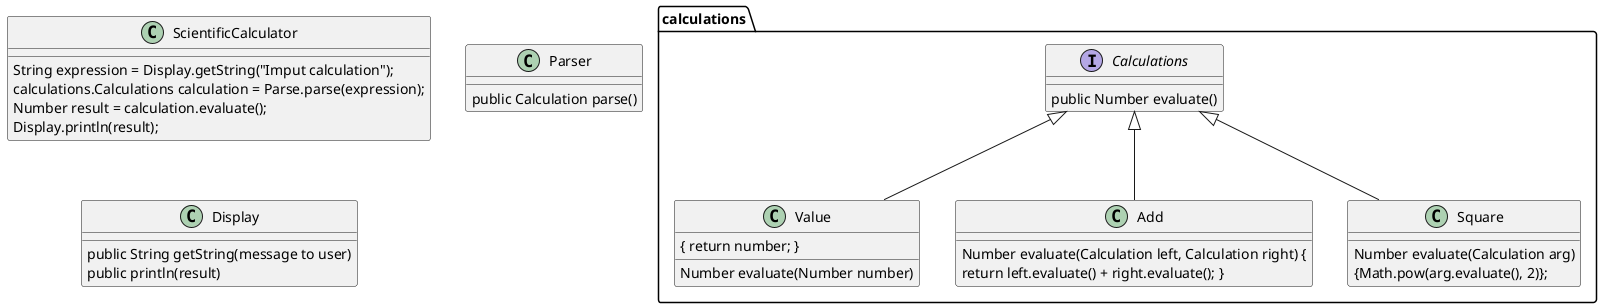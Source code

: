 abstract class AbstractList
abstract AbstractCollection
interface List
interface Collection

@startuml

class ScientificCalculator {
String expression = Display.getString("Imput calculation");
calculations.Calculations calculation = Parse.parse(expression);
Number result = calculation.evaluate();
Display.println(result);
}

class Parser {
public Calculation parse()
}

class Display {
public String getString(message to user)
public println(result)
}

Interface calculations.Calculations {
public Number evaluate()
}

class calculations.Value extends calculations.Calculations {
   Number evaluate(Number number)
   { return number; }
}

class calculations.Add extends calculations.Calculations {
    Number evaluate(Calculation left, Calculation right) {
        return left.evaluate() + right.evaluate(); }

}

class calculations.Square extends calculations.Calculations {
    Number evaluate(Calculation arg)
    {Math.pow(arg.evaluate(), 2)};
}

@enduml